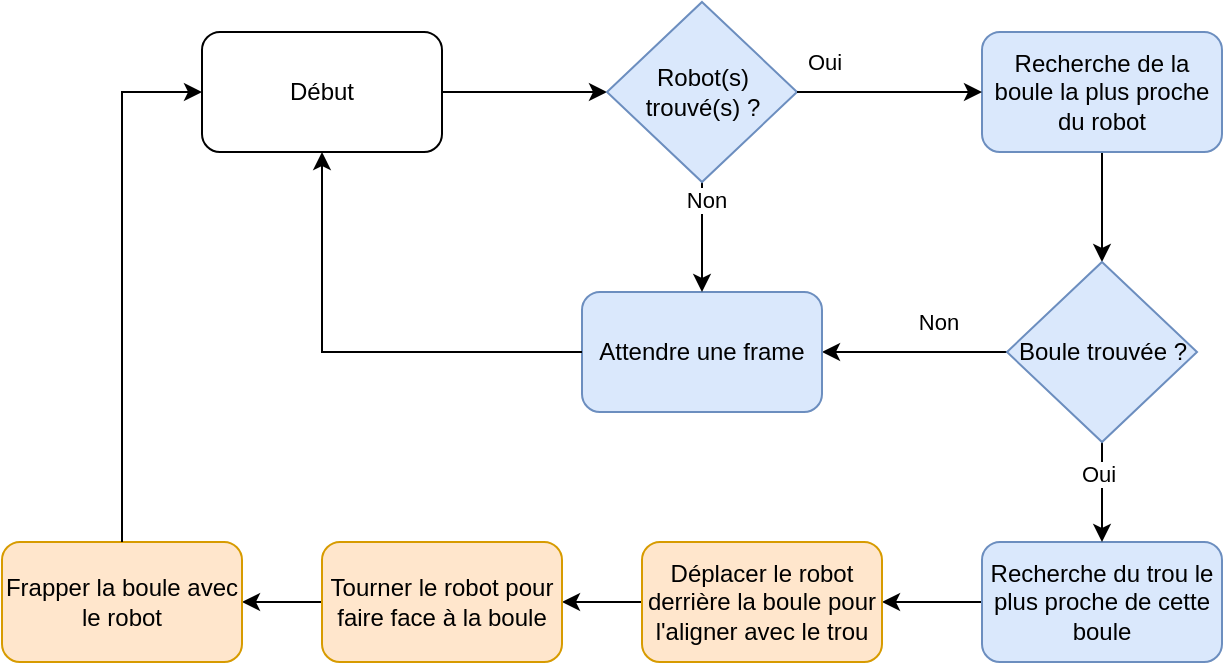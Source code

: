 <mxfile version="26.0.16">
  <diagram name="Page-1" id="c9S-1aY9rrm_AWkoHk47">
    <mxGraphModel dx="1621" dy="1581" grid="1" gridSize="10" guides="1" tooltips="1" connect="1" arrows="1" fold="1" page="1" pageScale="1" pageWidth="827" pageHeight="1169" math="0" shadow="0">
      <root>
        <mxCell id="0" />
        <mxCell id="1" parent="0" />
        <mxCell id="PvQULL0t2w4rYe3ImrRs-28" value="" style="edgeStyle=orthogonalEdgeStyle;rounded=0;orthogonalLoop=1;jettySize=auto;html=1;" edge="1" parent="1" source="PvQULL0t2w4rYe3ImrRs-2" target="PvQULL0t2w4rYe3ImrRs-14">
          <mxGeometry relative="1" as="geometry" />
        </mxCell>
        <mxCell id="PvQULL0t2w4rYe3ImrRs-2" value="Recherche de la boule la plus proche du robot" style="rounded=1;whiteSpace=wrap;html=1;fillColor=#dae8fc;strokeColor=#6c8ebf;" vertex="1" parent="1">
          <mxGeometry x="320" y="-15" width="120" height="60" as="geometry" />
        </mxCell>
        <mxCell id="PvQULL0t2w4rYe3ImrRs-6" value="" style="edgeStyle=orthogonalEdgeStyle;rounded=0;orthogonalLoop=1;jettySize=auto;html=1;" edge="1" parent="1" source="PvQULL0t2w4rYe3ImrRs-3" target="PvQULL0t2w4rYe3ImrRs-5">
          <mxGeometry relative="1" as="geometry" />
        </mxCell>
        <mxCell id="PvQULL0t2w4rYe3ImrRs-3" value="Recherche du trou le plus proche de cette boule" style="whiteSpace=wrap;html=1;rounded=1;fillColor=#dae8fc;strokeColor=#6c8ebf;" vertex="1" parent="1">
          <mxGeometry x="320" y="240" width="120" height="60" as="geometry" />
        </mxCell>
        <mxCell id="PvQULL0t2w4rYe3ImrRs-8" value="" style="edgeStyle=orthogonalEdgeStyle;rounded=0;orthogonalLoop=1;jettySize=auto;html=1;" edge="1" parent="1" source="PvQULL0t2w4rYe3ImrRs-5" target="PvQULL0t2w4rYe3ImrRs-7">
          <mxGeometry relative="1" as="geometry" />
        </mxCell>
        <mxCell id="PvQULL0t2w4rYe3ImrRs-5" value="&lt;span style=&quot;background-color: transparent; color: light-dark(rgb(0, 0, 0), rgb(255, 255, 255));&quot;&gt;Déplacer le robot derrière la boule pour l&#39;aligner avec le trou&lt;/span&gt;" style="whiteSpace=wrap;html=1;rounded=1;fillColor=#ffe6cc;strokeColor=#d79b00;" vertex="1" parent="1">
          <mxGeometry x="150" y="240" width="120" height="60" as="geometry" />
        </mxCell>
        <mxCell id="PvQULL0t2w4rYe3ImrRs-10" value="" style="edgeStyle=orthogonalEdgeStyle;rounded=0;orthogonalLoop=1;jettySize=auto;html=1;" edge="1" parent="1" source="PvQULL0t2w4rYe3ImrRs-7" target="PvQULL0t2w4rYe3ImrRs-9">
          <mxGeometry relative="1" as="geometry" />
        </mxCell>
        <mxCell id="PvQULL0t2w4rYe3ImrRs-7" value="Tourner le robot pour faire face à la boule" style="whiteSpace=wrap;html=1;rounded=1;fillColor=#ffe6cc;strokeColor=#d79b00;" vertex="1" parent="1">
          <mxGeometry x="-10" y="240" width="120" height="60" as="geometry" />
        </mxCell>
        <mxCell id="PvQULL0t2w4rYe3ImrRs-9" value="Frapper la boule avec le robot" style="whiteSpace=wrap;html=1;rounded=1;fillColor=#ffe6cc;strokeColor=#d79b00;" vertex="1" parent="1">
          <mxGeometry x="-170" y="240" width="120" height="60" as="geometry" />
        </mxCell>
        <mxCell id="PvQULL0t2w4rYe3ImrRs-22" value="" style="edgeStyle=orthogonalEdgeStyle;rounded=0;orthogonalLoop=1;jettySize=auto;html=1;" edge="1" parent="1" source="PvQULL0t2w4rYe3ImrRs-12" target="PvQULL0t2w4rYe3ImrRs-21">
          <mxGeometry relative="1" as="geometry" />
        </mxCell>
        <mxCell id="PvQULL0t2w4rYe3ImrRs-12" value="Début" style="rounded=1;whiteSpace=wrap;html=1;" vertex="1" parent="1">
          <mxGeometry x="-70" y="-15" width="120" height="60" as="geometry" />
        </mxCell>
        <mxCell id="PvQULL0t2w4rYe3ImrRs-15" value="" style="edgeStyle=orthogonalEdgeStyle;rounded=0;orthogonalLoop=1;jettySize=auto;html=1;" edge="1" parent="1" source="PvQULL0t2w4rYe3ImrRs-14" target="PvQULL0t2w4rYe3ImrRs-3">
          <mxGeometry relative="1" as="geometry" />
        </mxCell>
        <mxCell id="PvQULL0t2w4rYe3ImrRs-16" value="Oui" style="edgeLabel;html=1;align=center;verticalAlign=middle;resizable=0;points=[];" vertex="1" connectable="0" parent="PvQULL0t2w4rYe3ImrRs-15">
          <mxGeometry x="-0.367" y="-2" relative="1" as="geometry">
            <mxPoint as="offset" />
          </mxGeometry>
        </mxCell>
        <mxCell id="PvQULL0t2w4rYe3ImrRs-18" value="" style="edgeStyle=orthogonalEdgeStyle;rounded=0;orthogonalLoop=1;jettySize=auto;html=1;" edge="1" parent="1" source="PvQULL0t2w4rYe3ImrRs-14" target="PvQULL0t2w4rYe3ImrRs-17">
          <mxGeometry relative="1" as="geometry" />
        </mxCell>
        <mxCell id="PvQULL0t2w4rYe3ImrRs-29" value="Non" style="edgeLabel;html=1;align=center;verticalAlign=middle;resizable=0;points=[];" vertex="1" connectable="0" parent="PvQULL0t2w4rYe3ImrRs-18">
          <mxGeometry x="-0.255" relative="1" as="geometry">
            <mxPoint y="-15" as="offset" />
          </mxGeometry>
        </mxCell>
        <mxCell id="PvQULL0t2w4rYe3ImrRs-14" value="Boule trouvée ?" style="rhombus;whiteSpace=wrap;html=1;fillColor=#dae8fc;strokeColor=#6c8ebf;" vertex="1" parent="1">
          <mxGeometry x="332.5" y="100" width="95" height="90" as="geometry" />
        </mxCell>
        <mxCell id="PvQULL0t2w4rYe3ImrRs-17" value="Attendre une frame" style="rounded=1;whiteSpace=wrap;html=1;fillColor=#dae8fc;strokeColor=#6c8ebf;" vertex="1" parent="1">
          <mxGeometry x="120" y="115" width="120" height="60" as="geometry" />
        </mxCell>
        <mxCell id="PvQULL0t2w4rYe3ImrRs-23" value="" style="edgeStyle=orthogonalEdgeStyle;rounded=0;orthogonalLoop=1;jettySize=auto;html=1;" edge="1" parent="1" source="PvQULL0t2w4rYe3ImrRs-21" target="PvQULL0t2w4rYe3ImrRs-17">
          <mxGeometry relative="1" as="geometry" />
        </mxCell>
        <mxCell id="PvQULL0t2w4rYe3ImrRs-24" value="Non" style="edgeLabel;html=1;align=center;verticalAlign=middle;resizable=0;points=[];" vertex="1" connectable="0" parent="PvQULL0t2w4rYe3ImrRs-23">
          <mxGeometry x="-0.68" y="2" relative="1" as="geometry">
            <mxPoint as="offset" />
          </mxGeometry>
        </mxCell>
        <mxCell id="PvQULL0t2w4rYe3ImrRs-21" value="Robot(s) trouvé(s) ?" style="rhombus;whiteSpace=wrap;html=1;fillColor=#dae8fc;strokeColor=#6c8ebf;" vertex="1" parent="1">
          <mxGeometry x="132.5" y="-30" width="95" height="90" as="geometry" />
        </mxCell>
        <mxCell id="PvQULL0t2w4rYe3ImrRs-26" value="" style="endArrow=classic;html=1;rounded=0;" edge="1" parent="1" source="PvQULL0t2w4rYe3ImrRs-21" target="PvQULL0t2w4rYe3ImrRs-2">
          <mxGeometry width="50" height="50" relative="1" as="geometry">
            <mxPoint x="320" y="120" as="sourcePoint" />
            <mxPoint x="370" y="70" as="targetPoint" />
          </mxGeometry>
        </mxCell>
        <mxCell id="PvQULL0t2w4rYe3ImrRs-27" value="Oui" style="edgeLabel;html=1;align=center;verticalAlign=middle;resizable=0;points=[];" vertex="1" connectable="0" parent="PvQULL0t2w4rYe3ImrRs-26">
          <mxGeometry x="-0.658" relative="1" as="geometry">
            <mxPoint x="-3" y="-15" as="offset" />
          </mxGeometry>
        </mxCell>
        <mxCell id="PvQULL0t2w4rYe3ImrRs-30" value="" style="endArrow=classic;html=1;rounded=0;" edge="1" parent="1" source="PvQULL0t2w4rYe3ImrRs-9" target="PvQULL0t2w4rYe3ImrRs-12">
          <mxGeometry width="50" height="50" relative="1" as="geometry">
            <mxPoint x="350" y="250" as="sourcePoint" />
            <mxPoint x="-120" y="-20" as="targetPoint" />
            <Array as="points">
              <mxPoint x="-110" y="15" />
            </Array>
          </mxGeometry>
        </mxCell>
        <mxCell id="PvQULL0t2w4rYe3ImrRs-34" value="" style="endArrow=classic;html=1;rounded=0;" edge="1" parent="1" source="PvQULL0t2w4rYe3ImrRs-17" target="PvQULL0t2w4rYe3ImrRs-12">
          <mxGeometry width="50" height="50" relative="1" as="geometry">
            <mxPoint x="350" y="250" as="sourcePoint" />
            <mxPoint x="400" y="200" as="targetPoint" />
            <Array as="points">
              <mxPoint x="-10" y="145" />
            </Array>
          </mxGeometry>
        </mxCell>
      </root>
    </mxGraphModel>
  </diagram>
</mxfile>

